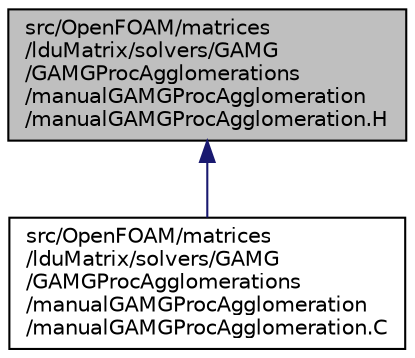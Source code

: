 digraph "src/OpenFOAM/matrices/lduMatrix/solvers/GAMG/GAMGProcAgglomerations/manualGAMGProcAgglomeration/manualGAMGProcAgglomeration.H"
{
  bgcolor="transparent";
  edge [fontname="Helvetica",fontsize="10",labelfontname="Helvetica",labelfontsize="10"];
  node [fontname="Helvetica",fontsize="10",shape=record];
  Node1 [label="src/OpenFOAM/matrices\l/lduMatrix/solvers/GAMG\l/GAMGProcAgglomerations\l/manualGAMGProcAgglomeration\l/manualGAMGProcAgglomeration.H",height=0.2,width=0.4,color="black", fillcolor="grey75", style="filled", fontcolor="black"];
  Node1 -> Node2 [dir="back",color="midnightblue",fontsize="10",style="solid",fontname="Helvetica"];
  Node2 [label="src/OpenFOAM/matrices\l/lduMatrix/solvers/GAMG\l/GAMGProcAgglomerations\l/manualGAMGProcAgglomeration\l/manualGAMGProcAgglomeration.C",height=0.2,width=0.4,color="black",URL="$a08313.html"];
}
